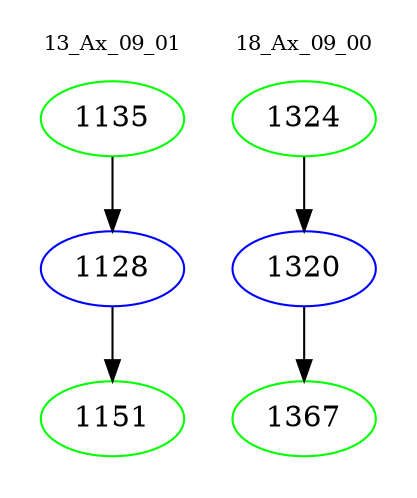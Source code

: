 digraph{
subgraph cluster_0 {
color = white
label = "13_Ax_09_01";
fontsize=10;
T0_1135 [label="1135", color="green"]
T0_1135 -> T0_1128 [color="black"]
T0_1128 [label="1128", color="blue"]
T0_1128 -> T0_1151 [color="black"]
T0_1151 [label="1151", color="green"]
}
subgraph cluster_1 {
color = white
label = "18_Ax_09_00";
fontsize=10;
T1_1324 [label="1324", color="green"]
T1_1324 -> T1_1320 [color="black"]
T1_1320 [label="1320", color="blue"]
T1_1320 -> T1_1367 [color="black"]
T1_1367 [label="1367", color="green"]
}
}
